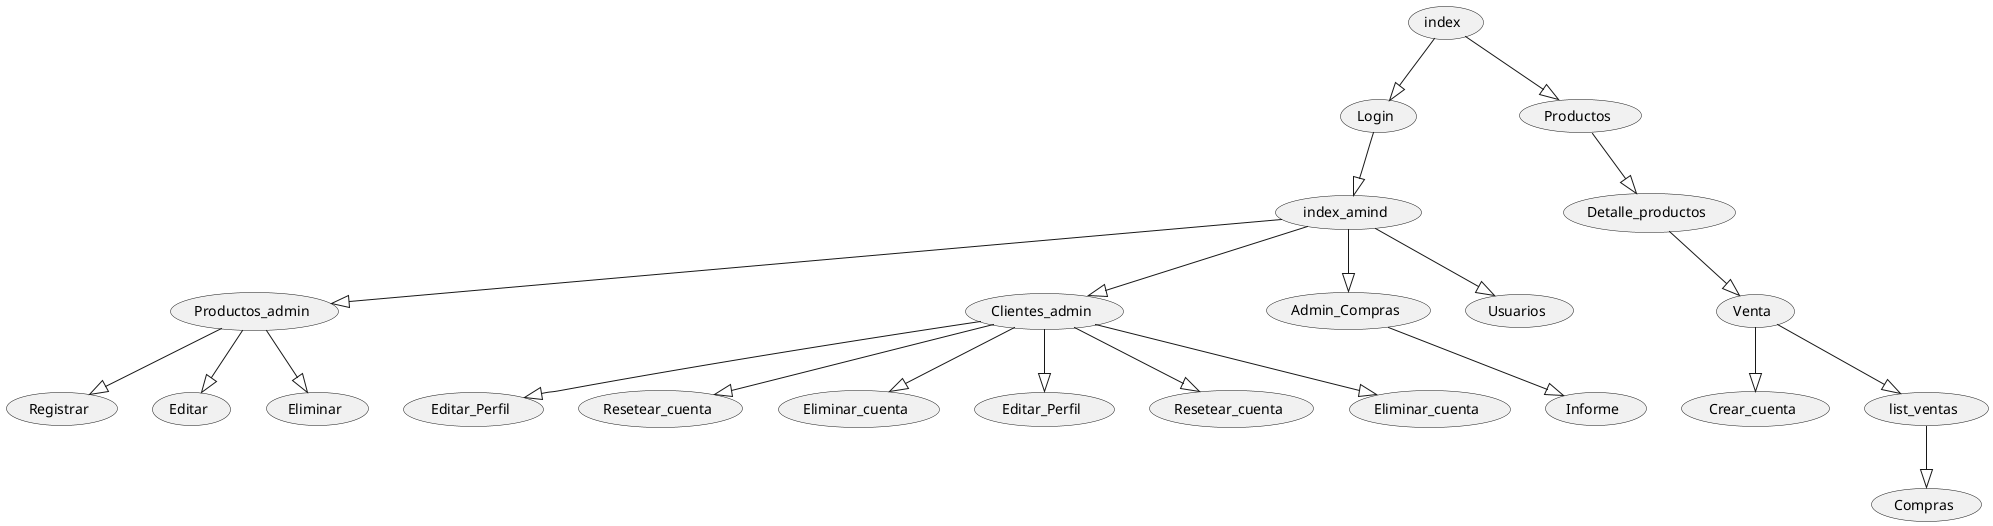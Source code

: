@startuml mapa
(Login) as (log)

(Crear_cuenta) as (Use)

(Productos) as (prod)
(Detalle_productos) as (det)
 (Venta) as (vent) 
(list_ventas) as (list_vent) 

(Compras) as (car)

(index_amind) as (log1)

(index) --|> (log)
(index) --|> (prod)

(log) --|> (log1)

(prod) --|> (det)
(det) --|> (vent)
(vent) --|> (Use)
(vent) --|> (list_vent)
(list_vent) --|> (car)  

(Productos_admin) as (prod_admin)
(Registrar) as (regisp)
(Editar) as (editp)
(Eliminar) as (elip)

(Clientes_admin) as (cli_admin)
(Editar_Perfil) as (editc)
(Resetear_cuenta) as (resetc)
(Eliminar_cuenta) as (elic)

(Admin_Compras) as (comp_admin)
(Informe) as (infor)

(Usuarios) as (user)
(Editar_Perfil) as (editu)
(Resetear_cuenta) as (resetu)
(Eliminar_cuenta) as (eliu)

(log1) --|> (prod_admin)
(prod_admin) --|> (regisp)
(prod_admin) --|> (editp)
(prod_admin) --|> (elip)


(log1) --|> (cli_admin)
(cli_admin) --|> (editc)
(cli_admin) --|> (resetc)
(cli_admin) --|> (elic)


(log1) --|> (comp_admin)
(comp_admin) --|> (infor)

(log1) --|> (user)
(cli_admin) --|> (editu)
(cli_admin) --|> (resetu)
(cli_admin) --|> (eliu)


@enduml

